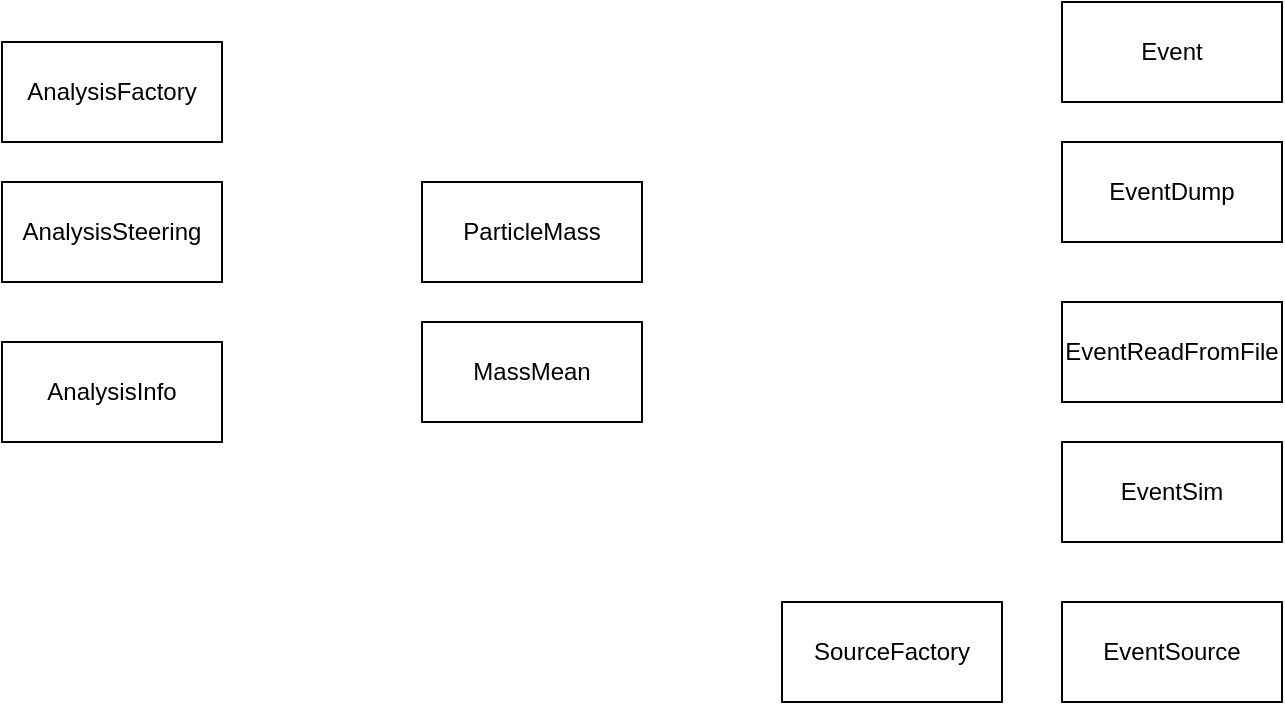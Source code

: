 <mxfile version="24.6.4" type="github">
  <diagram id="C5RBs43oDa-KdzZeNtuy" name="Page-1">
    <mxGraphModel dx="1003" dy="815" grid="1" gridSize="10" guides="1" tooltips="1" connect="1" arrows="1" fold="1" page="1" pageScale="1" pageWidth="827" pageHeight="1169" math="0" shadow="0">
      <root>
        <mxCell id="WIyWlLk6GJQsqaUBKTNV-0" />
        <mxCell id="WIyWlLk6GJQsqaUBKTNV-1" parent="WIyWlLk6GJQsqaUBKTNV-0" />
        <mxCell id="Lsi0tqkH8bxgwTC8iu5v-4" value="SourceFactory" style="html=1;whiteSpace=wrap;" vertex="1" parent="WIyWlLk6GJQsqaUBKTNV-1">
          <mxGeometry x="470" y="400" width="110" height="50" as="geometry" />
        </mxCell>
        <mxCell id="Lsi0tqkH8bxgwTC8iu5v-5" value="ParticleMass" style="html=1;whiteSpace=wrap;" vertex="1" parent="WIyWlLk6GJQsqaUBKTNV-1">
          <mxGeometry x="290" y="190" width="110" height="50" as="geometry" />
        </mxCell>
        <mxCell id="Lsi0tqkH8bxgwTC8iu5v-6" value="MassMean" style="html=1;whiteSpace=wrap;" vertex="1" parent="WIyWlLk6GJQsqaUBKTNV-1">
          <mxGeometry x="290" y="260" width="110" height="50" as="geometry" />
        </mxCell>
        <mxCell id="Lsi0tqkH8bxgwTC8iu5v-7" value="EventSource" style="html=1;whiteSpace=wrap;" vertex="1" parent="WIyWlLk6GJQsqaUBKTNV-1">
          <mxGeometry x="610" y="400" width="110" height="50" as="geometry" />
        </mxCell>
        <mxCell id="Lsi0tqkH8bxgwTC8iu5v-8" value="EventSim" style="html=1;whiteSpace=wrap;" vertex="1" parent="WIyWlLk6GJQsqaUBKTNV-1">
          <mxGeometry x="610" y="320" width="110" height="50" as="geometry" />
        </mxCell>
        <mxCell id="Lsi0tqkH8bxgwTC8iu5v-9" value="EventReadFromFile" style="html=1;whiteSpace=wrap;" vertex="1" parent="WIyWlLk6GJQsqaUBKTNV-1">
          <mxGeometry x="610" y="250" width="110" height="50" as="geometry" />
        </mxCell>
        <mxCell id="Lsi0tqkH8bxgwTC8iu5v-10" value="EventDump" style="html=1;whiteSpace=wrap;" vertex="1" parent="WIyWlLk6GJQsqaUBKTNV-1">
          <mxGeometry x="610" y="170" width="110" height="50" as="geometry" />
        </mxCell>
        <mxCell id="Lsi0tqkH8bxgwTC8iu5v-11" value="Event" style="html=1;whiteSpace=wrap;" vertex="1" parent="WIyWlLk6GJQsqaUBKTNV-1">
          <mxGeometry x="610" y="100" width="110" height="50" as="geometry" />
        </mxCell>
        <mxCell id="Lsi0tqkH8bxgwTC8iu5v-12" value="AnalysisInfo" style="html=1;whiteSpace=wrap;" vertex="1" parent="WIyWlLk6GJQsqaUBKTNV-1">
          <mxGeometry x="80" y="270" width="110" height="50" as="geometry" />
        </mxCell>
        <mxCell id="Lsi0tqkH8bxgwTC8iu5v-13" value="AnalysisSteering" style="html=1;whiteSpace=wrap;" vertex="1" parent="WIyWlLk6GJQsqaUBKTNV-1">
          <mxGeometry x="80" y="190" width="110" height="50" as="geometry" />
        </mxCell>
        <mxCell id="Lsi0tqkH8bxgwTC8iu5v-14" value="AnalysisFactory" style="html=1;whiteSpace=wrap;" vertex="1" parent="WIyWlLk6GJQsqaUBKTNV-1">
          <mxGeometry x="80" y="120" width="110" height="50" as="geometry" />
        </mxCell>
      </root>
    </mxGraphModel>
  </diagram>
</mxfile>
